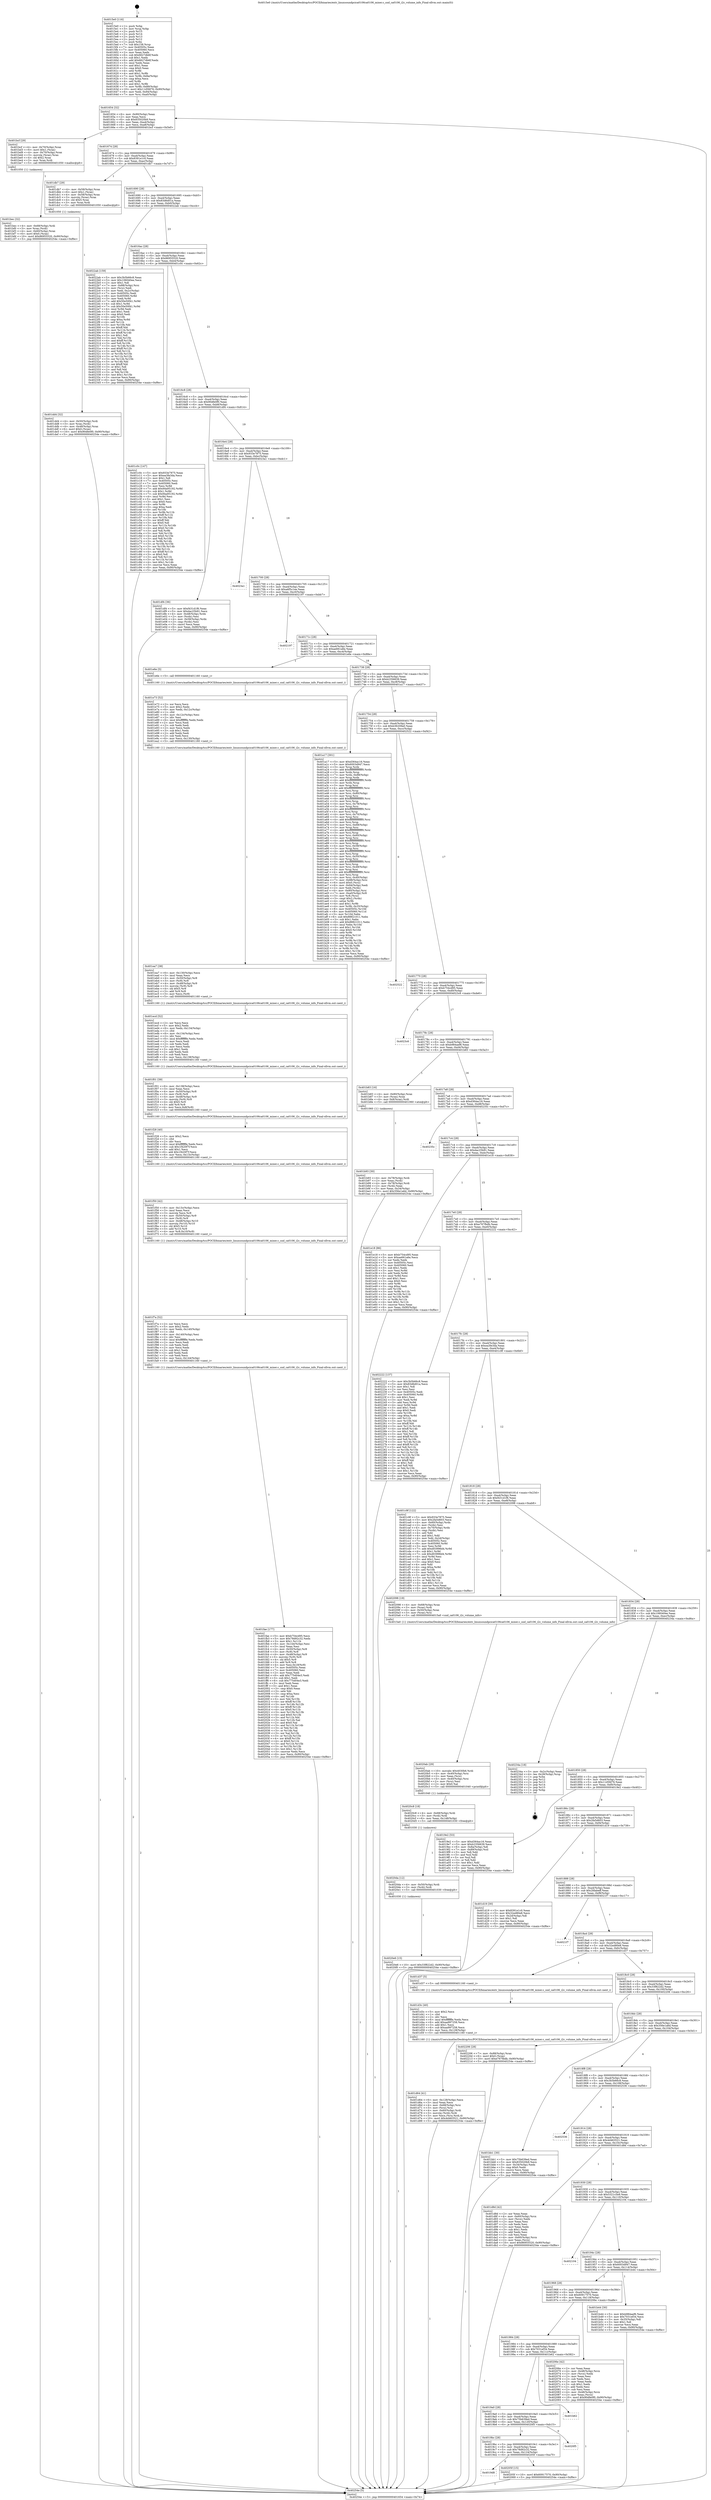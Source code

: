 digraph "0x4015e0" {
  label = "0x4015e0 (/mnt/c/Users/mathe/Desktop/tcc/POCII/binaries/extr_linuxsoundpcica0106ca0106_mixer.c_snd_ca0106_i2c_volume_info_Final-ollvm.out::main(0))"
  labelloc = "t"
  node[shape=record]

  Entry [label="",width=0.3,height=0.3,shape=circle,fillcolor=black,style=filled]
  "0x401654" [label="{
     0x401654 [32]\l
     | [instrs]\l
     &nbsp;&nbsp;0x401654 \<+6\>: mov -0x90(%rbp),%eax\l
     &nbsp;&nbsp;0x40165a \<+2\>: mov %eax,%ecx\l
     &nbsp;&nbsp;0x40165c \<+6\>: sub $0x835020b9,%ecx\l
     &nbsp;&nbsp;0x401662 \<+6\>: mov %eax,-0xa4(%rbp)\l
     &nbsp;&nbsp;0x401668 \<+6\>: mov %ecx,-0xa8(%rbp)\l
     &nbsp;&nbsp;0x40166e \<+6\>: je 0000000000401bcf \<main+0x5ef\>\l
  }"]
  "0x401bcf" [label="{
     0x401bcf [29]\l
     | [instrs]\l
     &nbsp;&nbsp;0x401bcf \<+4\>: mov -0x70(%rbp),%rax\l
     &nbsp;&nbsp;0x401bd3 \<+6\>: movl $0x1,(%rax)\l
     &nbsp;&nbsp;0x401bd9 \<+4\>: mov -0x70(%rbp),%rax\l
     &nbsp;&nbsp;0x401bdd \<+3\>: movslq (%rax),%rax\l
     &nbsp;&nbsp;0x401be0 \<+4\>: shl $0x2,%rax\l
     &nbsp;&nbsp;0x401be4 \<+3\>: mov %rax,%rdi\l
     &nbsp;&nbsp;0x401be7 \<+5\>: call 0000000000401050 \<malloc@plt\>\l
     | [calls]\l
     &nbsp;&nbsp;0x401050 \{1\} (unknown)\l
  }"]
  "0x401674" [label="{
     0x401674 [28]\l
     | [instrs]\l
     &nbsp;&nbsp;0x401674 \<+5\>: jmp 0000000000401679 \<main+0x99\>\l
     &nbsp;&nbsp;0x401679 \<+6\>: mov -0xa4(%rbp),%eax\l
     &nbsp;&nbsp;0x40167f \<+5\>: sub $0x8391e1c0,%eax\l
     &nbsp;&nbsp;0x401684 \<+6\>: mov %eax,-0xac(%rbp)\l
     &nbsp;&nbsp;0x40168a \<+6\>: je 0000000000401db7 \<main+0x7d7\>\l
  }"]
  Exit [label="",width=0.3,height=0.3,shape=circle,fillcolor=black,style=filled,peripheries=2]
  "0x401db7" [label="{
     0x401db7 [29]\l
     | [instrs]\l
     &nbsp;&nbsp;0x401db7 \<+4\>: mov -0x58(%rbp),%rax\l
     &nbsp;&nbsp;0x401dbb \<+6\>: movl $0x1,(%rax)\l
     &nbsp;&nbsp;0x401dc1 \<+4\>: mov -0x58(%rbp),%rax\l
     &nbsp;&nbsp;0x401dc5 \<+3\>: movslq (%rax),%rax\l
     &nbsp;&nbsp;0x401dc8 \<+4\>: shl $0x5,%rax\l
     &nbsp;&nbsp;0x401dcc \<+3\>: mov %rax,%rdi\l
     &nbsp;&nbsp;0x401dcf \<+5\>: call 0000000000401050 \<malloc@plt\>\l
     | [calls]\l
     &nbsp;&nbsp;0x401050 \{1\} (unknown)\l
  }"]
  "0x401690" [label="{
     0x401690 [28]\l
     | [instrs]\l
     &nbsp;&nbsp;0x401690 \<+5\>: jmp 0000000000401695 \<main+0xb5\>\l
     &nbsp;&nbsp;0x401695 \<+6\>: mov -0xa4(%rbp),%eax\l
     &nbsp;&nbsp;0x40169b \<+5\>: sub $0x83d6d01a,%eax\l
     &nbsp;&nbsp;0x4016a0 \<+6\>: mov %eax,-0xb0(%rbp)\l
     &nbsp;&nbsp;0x4016a6 \<+6\>: je 00000000004022ab \<main+0xccb\>\l
  }"]
  "0x4020e6" [label="{
     0x4020e6 [15]\l
     | [instrs]\l
     &nbsp;&nbsp;0x4020e6 \<+10\>: movl $0x33f822d2,-0x90(%rbp)\l
     &nbsp;&nbsp;0x4020f0 \<+5\>: jmp 000000000040254e \<main+0xf6e\>\l
  }"]
  "0x4022ab" [label="{
     0x4022ab [159]\l
     | [instrs]\l
     &nbsp;&nbsp;0x4022ab \<+5\>: mov $0x3b5b66c8,%eax\l
     &nbsp;&nbsp;0x4022b0 \<+5\>: mov $0x106040ee,%ecx\l
     &nbsp;&nbsp;0x4022b5 \<+2\>: mov $0x1,%dl\l
     &nbsp;&nbsp;0x4022b7 \<+7\>: mov -0x88(%rbp),%rsi\l
     &nbsp;&nbsp;0x4022be \<+2\>: mov (%rsi),%edi\l
     &nbsp;&nbsp;0x4022c0 \<+3\>: mov %edi,-0x2c(%rbp)\l
     &nbsp;&nbsp;0x4022c3 \<+7\>: mov 0x40505c,%edi\l
     &nbsp;&nbsp;0x4022ca \<+8\>: mov 0x405060,%r8d\l
     &nbsp;&nbsp;0x4022d2 \<+3\>: mov %edi,%r9d\l
     &nbsp;&nbsp;0x4022d5 \<+7\>: add $0x50e50f41,%r9d\l
     &nbsp;&nbsp;0x4022dc \<+4\>: sub $0x1,%r9d\l
     &nbsp;&nbsp;0x4022e0 \<+7\>: sub $0x50e50f41,%r9d\l
     &nbsp;&nbsp;0x4022e7 \<+4\>: imul %r9d,%edi\l
     &nbsp;&nbsp;0x4022eb \<+3\>: and $0x1,%edi\l
     &nbsp;&nbsp;0x4022ee \<+3\>: cmp $0x0,%edi\l
     &nbsp;&nbsp;0x4022f1 \<+4\>: sete %r10b\l
     &nbsp;&nbsp;0x4022f5 \<+4\>: cmp $0xa,%r8d\l
     &nbsp;&nbsp;0x4022f9 \<+4\>: setl %r11b\l
     &nbsp;&nbsp;0x4022fd \<+3\>: mov %r10b,%bl\l
     &nbsp;&nbsp;0x402300 \<+3\>: xor $0xff,%bl\l
     &nbsp;&nbsp;0x402303 \<+3\>: mov %r11b,%r14b\l
     &nbsp;&nbsp;0x402306 \<+4\>: xor $0xff,%r14b\l
     &nbsp;&nbsp;0x40230a \<+3\>: xor $0x1,%dl\l
     &nbsp;&nbsp;0x40230d \<+3\>: mov %bl,%r15b\l
     &nbsp;&nbsp;0x402310 \<+4\>: and $0xff,%r15b\l
     &nbsp;&nbsp;0x402314 \<+3\>: and %dl,%r10b\l
     &nbsp;&nbsp;0x402317 \<+3\>: mov %r14b,%r12b\l
     &nbsp;&nbsp;0x40231a \<+4\>: and $0xff,%r12b\l
     &nbsp;&nbsp;0x40231e \<+3\>: and %dl,%r11b\l
     &nbsp;&nbsp;0x402321 \<+3\>: or %r10b,%r15b\l
     &nbsp;&nbsp;0x402324 \<+3\>: or %r11b,%r12b\l
     &nbsp;&nbsp;0x402327 \<+3\>: xor %r12b,%r15b\l
     &nbsp;&nbsp;0x40232a \<+3\>: or %r14b,%bl\l
     &nbsp;&nbsp;0x40232d \<+3\>: xor $0xff,%bl\l
     &nbsp;&nbsp;0x402330 \<+3\>: or $0x1,%dl\l
     &nbsp;&nbsp;0x402333 \<+2\>: and %dl,%bl\l
     &nbsp;&nbsp;0x402335 \<+3\>: or %bl,%r15b\l
     &nbsp;&nbsp;0x402338 \<+4\>: test $0x1,%r15b\l
     &nbsp;&nbsp;0x40233c \<+3\>: cmovne %ecx,%eax\l
     &nbsp;&nbsp;0x40233f \<+6\>: mov %eax,-0x90(%rbp)\l
     &nbsp;&nbsp;0x402345 \<+5\>: jmp 000000000040254e \<main+0xf6e\>\l
  }"]
  "0x4016ac" [label="{
     0x4016ac [28]\l
     | [instrs]\l
     &nbsp;&nbsp;0x4016ac \<+5\>: jmp 00000000004016b1 \<main+0xd1\>\l
     &nbsp;&nbsp;0x4016b1 \<+6\>: mov -0xa4(%rbp),%eax\l
     &nbsp;&nbsp;0x4016b7 \<+5\>: sub $0x86955520,%eax\l
     &nbsp;&nbsp;0x4016bc \<+6\>: mov %eax,-0xb4(%rbp)\l
     &nbsp;&nbsp;0x4016c2 \<+6\>: je 0000000000401c0c \<main+0x62c\>\l
  }"]
  "0x4020da" [label="{
     0x4020da [12]\l
     | [instrs]\l
     &nbsp;&nbsp;0x4020da \<+4\>: mov -0x50(%rbp),%rdi\l
     &nbsp;&nbsp;0x4020de \<+3\>: mov (%rdi),%rdi\l
     &nbsp;&nbsp;0x4020e1 \<+5\>: call 0000000000401030 \<free@plt\>\l
     | [calls]\l
     &nbsp;&nbsp;0x401030 \{1\} (unknown)\l
  }"]
  "0x401c0c" [label="{
     0x401c0c [147]\l
     | [instrs]\l
     &nbsp;&nbsp;0x401c0c \<+5\>: mov $0x933e7875,%eax\l
     &nbsp;&nbsp;0x401c11 \<+5\>: mov $0xea3fe3da,%ecx\l
     &nbsp;&nbsp;0x401c16 \<+2\>: mov $0x1,%dl\l
     &nbsp;&nbsp;0x401c18 \<+7\>: mov 0x40505c,%esi\l
     &nbsp;&nbsp;0x401c1f \<+7\>: mov 0x405060,%edi\l
     &nbsp;&nbsp;0x401c26 \<+3\>: mov %esi,%r8d\l
     &nbsp;&nbsp;0x401c29 \<+7\>: add $0x94a95192,%r8d\l
     &nbsp;&nbsp;0x401c30 \<+4\>: sub $0x1,%r8d\l
     &nbsp;&nbsp;0x401c34 \<+7\>: sub $0x94a95192,%r8d\l
     &nbsp;&nbsp;0x401c3b \<+4\>: imul %r8d,%esi\l
     &nbsp;&nbsp;0x401c3f \<+3\>: and $0x1,%esi\l
     &nbsp;&nbsp;0x401c42 \<+3\>: cmp $0x0,%esi\l
     &nbsp;&nbsp;0x401c45 \<+4\>: sete %r9b\l
     &nbsp;&nbsp;0x401c49 \<+3\>: cmp $0xa,%edi\l
     &nbsp;&nbsp;0x401c4c \<+4\>: setl %r10b\l
     &nbsp;&nbsp;0x401c50 \<+3\>: mov %r9b,%r11b\l
     &nbsp;&nbsp;0x401c53 \<+4\>: xor $0xff,%r11b\l
     &nbsp;&nbsp;0x401c57 \<+3\>: mov %r10b,%bl\l
     &nbsp;&nbsp;0x401c5a \<+3\>: xor $0xff,%bl\l
     &nbsp;&nbsp;0x401c5d \<+3\>: xor $0x0,%dl\l
     &nbsp;&nbsp;0x401c60 \<+3\>: mov %r11b,%r14b\l
     &nbsp;&nbsp;0x401c63 \<+4\>: and $0x0,%r14b\l
     &nbsp;&nbsp;0x401c67 \<+3\>: and %dl,%r9b\l
     &nbsp;&nbsp;0x401c6a \<+3\>: mov %bl,%r15b\l
     &nbsp;&nbsp;0x401c6d \<+4\>: and $0x0,%r15b\l
     &nbsp;&nbsp;0x401c71 \<+3\>: and %dl,%r10b\l
     &nbsp;&nbsp;0x401c74 \<+3\>: or %r9b,%r14b\l
     &nbsp;&nbsp;0x401c77 \<+3\>: or %r10b,%r15b\l
     &nbsp;&nbsp;0x401c7a \<+3\>: xor %r15b,%r14b\l
     &nbsp;&nbsp;0x401c7d \<+3\>: or %bl,%r11b\l
     &nbsp;&nbsp;0x401c80 \<+4\>: xor $0xff,%r11b\l
     &nbsp;&nbsp;0x401c84 \<+3\>: or $0x0,%dl\l
     &nbsp;&nbsp;0x401c87 \<+3\>: and %dl,%r11b\l
     &nbsp;&nbsp;0x401c8a \<+3\>: or %r11b,%r14b\l
     &nbsp;&nbsp;0x401c8d \<+4\>: test $0x1,%r14b\l
     &nbsp;&nbsp;0x401c91 \<+3\>: cmovne %ecx,%eax\l
     &nbsp;&nbsp;0x401c94 \<+6\>: mov %eax,-0x90(%rbp)\l
     &nbsp;&nbsp;0x401c9a \<+5\>: jmp 000000000040254e \<main+0xf6e\>\l
  }"]
  "0x4016c8" [label="{
     0x4016c8 [28]\l
     | [instrs]\l
     &nbsp;&nbsp;0x4016c8 \<+5\>: jmp 00000000004016cd \<main+0xed\>\l
     &nbsp;&nbsp;0x4016cd \<+6\>: mov -0xa4(%rbp),%eax\l
     &nbsp;&nbsp;0x4016d3 \<+5\>: sub $0x90dfe0f0,%eax\l
     &nbsp;&nbsp;0x4016d8 \<+6\>: mov %eax,-0xb8(%rbp)\l
     &nbsp;&nbsp;0x4016de \<+6\>: je 0000000000401df4 \<main+0x814\>\l
  }"]
  "0x4020c8" [label="{
     0x4020c8 [18]\l
     | [instrs]\l
     &nbsp;&nbsp;0x4020c8 \<+4\>: mov -0x68(%rbp),%rdi\l
     &nbsp;&nbsp;0x4020cc \<+3\>: mov (%rdi),%rdi\l
     &nbsp;&nbsp;0x4020cf \<+6\>: mov %eax,-0x148(%rbp)\l
     &nbsp;&nbsp;0x4020d5 \<+5\>: call 0000000000401030 \<free@plt\>\l
     | [calls]\l
     &nbsp;&nbsp;0x401030 \{1\} (unknown)\l
  }"]
  "0x401df4" [label="{
     0x401df4 [36]\l
     | [instrs]\l
     &nbsp;&nbsp;0x401df4 \<+5\>: mov $0xf431d1f6,%eax\l
     &nbsp;&nbsp;0x401df9 \<+5\>: mov $0xdac25b91,%ecx\l
     &nbsp;&nbsp;0x401dfe \<+4\>: mov -0x48(%rbp),%rdx\l
     &nbsp;&nbsp;0x401e02 \<+2\>: mov (%rdx),%esi\l
     &nbsp;&nbsp;0x401e04 \<+4\>: mov -0x58(%rbp),%rdx\l
     &nbsp;&nbsp;0x401e08 \<+2\>: cmp (%rdx),%esi\l
     &nbsp;&nbsp;0x401e0a \<+3\>: cmovl %ecx,%eax\l
     &nbsp;&nbsp;0x401e0d \<+6\>: mov %eax,-0x90(%rbp)\l
     &nbsp;&nbsp;0x401e13 \<+5\>: jmp 000000000040254e \<main+0xf6e\>\l
  }"]
  "0x4016e4" [label="{
     0x4016e4 [28]\l
     | [instrs]\l
     &nbsp;&nbsp;0x4016e4 \<+5\>: jmp 00000000004016e9 \<main+0x109\>\l
     &nbsp;&nbsp;0x4016e9 \<+6\>: mov -0xa4(%rbp),%eax\l
     &nbsp;&nbsp;0x4016ef \<+5\>: sub $0x933e7875,%eax\l
     &nbsp;&nbsp;0x4016f4 \<+6\>: mov %eax,-0xbc(%rbp)\l
     &nbsp;&nbsp;0x4016fa \<+6\>: je 00000000004023a1 \<main+0xdc1\>\l
  }"]
  "0x4020ab" [label="{
     0x4020ab [29]\l
     | [instrs]\l
     &nbsp;&nbsp;0x4020ab \<+10\>: movabs $0x4030b6,%rdi\l
     &nbsp;&nbsp;0x4020b5 \<+4\>: mov -0x40(%rbp),%rsi\l
     &nbsp;&nbsp;0x4020b9 \<+2\>: mov %eax,(%rsi)\l
     &nbsp;&nbsp;0x4020bb \<+4\>: mov -0x40(%rbp),%rsi\l
     &nbsp;&nbsp;0x4020bf \<+2\>: mov (%rsi),%esi\l
     &nbsp;&nbsp;0x4020c1 \<+2\>: mov $0x0,%al\l
     &nbsp;&nbsp;0x4020c3 \<+5\>: call 0000000000401040 \<printf@plt\>\l
     | [calls]\l
     &nbsp;&nbsp;0x401040 \{1\} (unknown)\l
  }"]
  "0x4023a1" [label="{
     0x4023a1\l
  }", style=dashed]
  "0x401700" [label="{
     0x401700 [28]\l
     | [instrs]\l
     &nbsp;&nbsp;0x401700 \<+5\>: jmp 0000000000401705 \<main+0x125\>\l
     &nbsp;&nbsp;0x401705 \<+6\>: mov -0xa4(%rbp),%eax\l
     &nbsp;&nbsp;0x40170b \<+5\>: sub $0xa6f5c1ee,%eax\l
     &nbsp;&nbsp;0x401710 \<+6\>: mov %eax,-0xc0(%rbp)\l
     &nbsp;&nbsp;0x401716 \<+6\>: je 0000000000402197 \<main+0xbb7\>\l
  }"]
  "0x4019d8" [label="{
     0x4019d8\l
  }", style=dashed]
  "0x402197" [label="{
     0x402197\l
  }", style=dashed]
  "0x40171c" [label="{
     0x40171c [28]\l
     | [instrs]\l
     &nbsp;&nbsp;0x40171c \<+5\>: jmp 0000000000401721 \<main+0x141\>\l
     &nbsp;&nbsp;0x401721 \<+6\>: mov -0xa4(%rbp),%eax\l
     &nbsp;&nbsp;0x401727 \<+5\>: sub $0xae661a6e,%eax\l
     &nbsp;&nbsp;0x40172c \<+6\>: mov %eax,-0xc4(%rbp)\l
     &nbsp;&nbsp;0x401732 \<+6\>: je 0000000000401e6e \<main+0x88e\>\l
  }"]
  "0x40205f" [label="{
     0x40205f [15]\l
     | [instrs]\l
     &nbsp;&nbsp;0x40205f \<+10\>: movl $0x60917570,-0x90(%rbp)\l
     &nbsp;&nbsp;0x402069 \<+5\>: jmp 000000000040254e \<main+0xf6e\>\l
  }"]
  "0x401e6e" [label="{
     0x401e6e [5]\l
     | [instrs]\l
     &nbsp;&nbsp;0x401e6e \<+5\>: call 0000000000401160 \<next_i\>\l
     | [calls]\l
     &nbsp;&nbsp;0x401160 \{1\} (/mnt/c/Users/mathe/Desktop/tcc/POCII/binaries/extr_linuxsoundpcica0106ca0106_mixer.c_snd_ca0106_i2c_volume_info_Final-ollvm.out::next_i)\l
  }"]
  "0x401738" [label="{
     0x401738 [28]\l
     | [instrs]\l
     &nbsp;&nbsp;0x401738 \<+5\>: jmp 000000000040173d \<main+0x15d\>\l
     &nbsp;&nbsp;0x40173d \<+6\>: mov -0xa4(%rbp),%eax\l
     &nbsp;&nbsp;0x401743 \<+5\>: sub $0xb2356639,%eax\l
     &nbsp;&nbsp;0x401748 \<+6\>: mov %eax,-0xc8(%rbp)\l
     &nbsp;&nbsp;0x40174e \<+6\>: je 0000000000401a17 \<main+0x437\>\l
  }"]
  "0x4019bc" [label="{
     0x4019bc [28]\l
     | [instrs]\l
     &nbsp;&nbsp;0x4019bc \<+5\>: jmp 00000000004019c1 \<main+0x3e1\>\l
     &nbsp;&nbsp;0x4019c1 \<+6\>: mov -0xa4(%rbp),%eax\l
     &nbsp;&nbsp;0x4019c7 \<+5\>: sub $0x78d92c32,%eax\l
     &nbsp;&nbsp;0x4019cc \<+6\>: mov %eax,-0x124(%rbp)\l
     &nbsp;&nbsp;0x4019d2 \<+6\>: je 000000000040205f \<main+0xa7f\>\l
  }"]
  "0x401a17" [label="{
     0x401a17 [301]\l
     | [instrs]\l
     &nbsp;&nbsp;0x401a17 \<+5\>: mov $0xd364ac16,%eax\l
     &nbsp;&nbsp;0x401a1c \<+5\>: mov $0x6003d947,%ecx\l
     &nbsp;&nbsp;0x401a21 \<+3\>: mov %rsp,%rdx\l
     &nbsp;&nbsp;0x401a24 \<+4\>: add $0xfffffffffffffff0,%rdx\l
     &nbsp;&nbsp;0x401a28 \<+3\>: mov %rdx,%rsp\l
     &nbsp;&nbsp;0x401a2b \<+7\>: mov %rdx,-0x88(%rbp)\l
     &nbsp;&nbsp;0x401a32 \<+3\>: mov %rsp,%rdx\l
     &nbsp;&nbsp;0x401a35 \<+4\>: add $0xfffffffffffffff0,%rdx\l
     &nbsp;&nbsp;0x401a39 \<+3\>: mov %rdx,%rsp\l
     &nbsp;&nbsp;0x401a3c \<+3\>: mov %rsp,%rsi\l
     &nbsp;&nbsp;0x401a3f \<+4\>: add $0xfffffffffffffff0,%rsi\l
     &nbsp;&nbsp;0x401a43 \<+3\>: mov %rsi,%rsp\l
     &nbsp;&nbsp;0x401a46 \<+4\>: mov %rsi,-0x80(%rbp)\l
     &nbsp;&nbsp;0x401a4a \<+3\>: mov %rsp,%rsi\l
     &nbsp;&nbsp;0x401a4d \<+4\>: add $0xfffffffffffffff0,%rsi\l
     &nbsp;&nbsp;0x401a51 \<+3\>: mov %rsi,%rsp\l
     &nbsp;&nbsp;0x401a54 \<+4\>: mov %rsi,-0x78(%rbp)\l
     &nbsp;&nbsp;0x401a58 \<+3\>: mov %rsp,%rsi\l
     &nbsp;&nbsp;0x401a5b \<+4\>: add $0xfffffffffffffff0,%rsi\l
     &nbsp;&nbsp;0x401a5f \<+3\>: mov %rsi,%rsp\l
     &nbsp;&nbsp;0x401a62 \<+4\>: mov %rsi,-0x70(%rbp)\l
     &nbsp;&nbsp;0x401a66 \<+3\>: mov %rsp,%rsi\l
     &nbsp;&nbsp;0x401a69 \<+4\>: add $0xfffffffffffffff0,%rsi\l
     &nbsp;&nbsp;0x401a6d \<+3\>: mov %rsi,%rsp\l
     &nbsp;&nbsp;0x401a70 \<+4\>: mov %rsi,-0x68(%rbp)\l
     &nbsp;&nbsp;0x401a74 \<+3\>: mov %rsp,%rsi\l
     &nbsp;&nbsp;0x401a77 \<+4\>: add $0xfffffffffffffff0,%rsi\l
     &nbsp;&nbsp;0x401a7b \<+3\>: mov %rsi,%rsp\l
     &nbsp;&nbsp;0x401a7e \<+4\>: mov %rsi,-0x60(%rbp)\l
     &nbsp;&nbsp;0x401a82 \<+3\>: mov %rsp,%rsi\l
     &nbsp;&nbsp;0x401a85 \<+4\>: add $0xfffffffffffffff0,%rsi\l
     &nbsp;&nbsp;0x401a89 \<+3\>: mov %rsi,%rsp\l
     &nbsp;&nbsp;0x401a8c \<+4\>: mov %rsi,-0x58(%rbp)\l
     &nbsp;&nbsp;0x401a90 \<+3\>: mov %rsp,%rsi\l
     &nbsp;&nbsp;0x401a93 \<+4\>: add $0xfffffffffffffff0,%rsi\l
     &nbsp;&nbsp;0x401a97 \<+3\>: mov %rsi,%rsp\l
     &nbsp;&nbsp;0x401a9a \<+4\>: mov %rsi,-0x50(%rbp)\l
     &nbsp;&nbsp;0x401a9e \<+3\>: mov %rsp,%rsi\l
     &nbsp;&nbsp;0x401aa1 \<+4\>: add $0xfffffffffffffff0,%rsi\l
     &nbsp;&nbsp;0x401aa5 \<+3\>: mov %rsi,%rsp\l
     &nbsp;&nbsp;0x401aa8 \<+4\>: mov %rsi,-0x48(%rbp)\l
     &nbsp;&nbsp;0x401aac \<+3\>: mov %rsp,%rsi\l
     &nbsp;&nbsp;0x401aaf \<+4\>: add $0xfffffffffffffff0,%rsi\l
     &nbsp;&nbsp;0x401ab3 \<+3\>: mov %rsi,%rsp\l
     &nbsp;&nbsp;0x401ab6 \<+4\>: mov %rsi,-0x40(%rbp)\l
     &nbsp;&nbsp;0x401aba \<+7\>: mov -0x88(%rbp),%rsi\l
     &nbsp;&nbsp;0x401ac1 \<+6\>: movl $0x0,(%rsi)\l
     &nbsp;&nbsp;0x401ac7 \<+6\>: mov -0x94(%rbp),%edi\l
     &nbsp;&nbsp;0x401acd \<+2\>: mov %edi,(%rdx)\l
     &nbsp;&nbsp;0x401acf \<+4\>: mov -0x80(%rbp),%rsi\l
     &nbsp;&nbsp;0x401ad3 \<+7\>: mov -0xa0(%rbp),%r8\l
     &nbsp;&nbsp;0x401ada \<+3\>: mov %r8,(%rsi)\l
     &nbsp;&nbsp;0x401add \<+3\>: cmpl $0x2,(%rdx)\l
     &nbsp;&nbsp;0x401ae0 \<+4\>: setne %r9b\l
     &nbsp;&nbsp;0x401ae4 \<+4\>: and $0x1,%r9b\l
     &nbsp;&nbsp;0x401ae8 \<+4\>: mov %r9b,-0x35(%rbp)\l
     &nbsp;&nbsp;0x401aec \<+8\>: mov 0x40505c,%r10d\l
     &nbsp;&nbsp;0x401af4 \<+8\>: mov 0x405060,%r11d\l
     &nbsp;&nbsp;0x401afc \<+3\>: mov %r10d,%ebx\l
     &nbsp;&nbsp;0x401aff \<+6\>: sub $0x88821011,%ebx\l
     &nbsp;&nbsp;0x401b05 \<+3\>: sub $0x1,%ebx\l
     &nbsp;&nbsp;0x401b08 \<+6\>: add $0x88821011,%ebx\l
     &nbsp;&nbsp;0x401b0e \<+4\>: imul %ebx,%r10d\l
     &nbsp;&nbsp;0x401b12 \<+4\>: and $0x1,%r10d\l
     &nbsp;&nbsp;0x401b16 \<+4\>: cmp $0x0,%r10d\l
     &nbsp;&nbsp;0x401b1a \<+4\>: sete %r9b\l
     &nbsp;&nbsp;0x401b1e \<+4\>: cmp $0xa,%r11d\l
     &nbsp;&nbsp;0x401b22 \<+4\>: setl %r14b\l
     &nbsp;&nbsp;0x401b26 \<+3\>: mov %r9b,%r15b\l
     &nbsp;&nbsp;0x401b29 \<+3\>: and %r14b,%r15b\l
     &nbsp;&nbsp;0x401b2c \<+3\>: xor %r14b,%r9b\l
     &nbsp;&nbsp;0x401b2f \<+3\>: or %r9b,%r15b\l
     &nbsp;&nbsp;0x401b32 \<+4\>: test $0x1,%r15b\l
     &nbsp;&nbsp;0x401b36 \<+3\>: cmovne %ecx,%eax\l
     &nbsp;&nbsp;0x401b39 \<+6\>: mov %eax,-0x90(%rbp)\l
     &nbsp;&nbsp;0x401b3f \<+5\>: jmp 000000000040254e \<main+0xf6e\>\l
  }"]
  "0x401754" [label="{
     0x401754 [28]\l
     | [instrs]\l
     &nbsp;&nbsp;0x401754 \<+5\>: jmp 0000000000401759 \<main+0x179\>\l
     &nbsp;&nbsp;0x401759 \<+6\>: mov -0xa4(%rbp),%eax\l
     &nbsp;&nbsp;0x40175f \<+5\>: sub $0xb36209a0,%eax\l
     &nbsp;&nbsp;0x401764 \<+6\>: mov %eax,-0xcc(%rbp)\l
     &nbsp;&nbsp;0x40176a \<+6\>: je 0000000000402522 \<main+0xf42\>\l
  }"]
  "0x4020f5" [label="{
     0x4020f5\l
  }", style=dashed]
  "0x402522" [label="{
     0x402522\l
  }", style=dashed]
  "0x401770" [label="{
     0x401770 [28]\l
     | [instrs]\l
     &nbsp;&nbsp;0x401770 \<+5\>: jmp 0000000000401775 \<main+0x195\>\l
     &nbsp;&nbsp;0x401775 \<+6\>: mov -0xa4(%rbp),%eax\l
     &nbsp;&nbsp;0x40177b \<+5\>: sub $0xb754cd95,%eax\l
     &nbsp;&nbsp;0x401780 \<+6\>: mov %eax,-0xd0(%rbp)\l
     &nbsp;&nbsp;0x401786 \<+6\>: je 00000000004023c6 \<main+0xde6\>\l
  }"]
  "0x4019a0" [label="{
     0x4019a0 [28]\l
     | [instrs]\l
     &nbsp;&nbsp;0x4019a0 \<+5\>: jmp 00000000004019a5 \<main+0x3c5\>\l
     &nbsp;&nbsp;0x4019a5 \<+6\>: mov -0xa4(%rbp),%eax\l
     &nbsp;&nbsp;0x4019ab \<+5\>: sub $0x75b639ed,%eax\l
     &nbsp;&nbsp;0x4019b0 \<+6\>: mov %eax,-0x120(%rbp)\l
     &nbsp;&nbsp;0x4019b6 \<+6\>: je 00000000004020f5 \<main+0xb15\>\l
  }"]
  "0x4023c6" [label="{
     0x4023c6\l
  }", style=dashed]
  "0x40178c" [label="{
     0x40178c [28]\l
     | [instrs]\l
     &nbsp;&nbsp;0x40178c \<+5\>: jmp 0000000000401791 \<main+0x1b1\>\l
     &nbsp;&nbsp;0x401791 \<+6\>: mov -0xa4(%rbp),%eax\l
     &nbsp;&nbsp;0x401797 \<+5\>: sub $0xb984aef6,%eax\l
     &nbsp;&nbsp;0x40179c \<+6\>: mov %eax,-0xd4(%rbp)\l
     &nbsp;&nbsp;0x4017a2 \<+6\>: je 0000000000401b83 \<main+0x5a3\>\l
  }"]
  "0x401b62" [label="{
     0x401b62\l
  }", style=dashed]
  "0x401b83" [label="{
     0x401b83 [16]\l
     | [instrs]\l
     &nbsp;&nbsp;0x401b83 \<+4\>: mov -0x80(%rbp),%rax\l
     &nbsp;&nbsp;0x401b87 \<+3\>: mov (%rax),%rax\l
     &nbsp;&nbsp;0x401b8a \<+4\>: mov 0x8(%rax),%rdi\l
     &nbsp;&nbsp;0x401b8e \<+5\>: call 0000000000401060 \<atoi@plt\>\l
     | [calls]\l
     &nbsp;&nbsp;0x401060 \{1\} (unknown)\l
  }"]
  "0x4017a8" [label="{
     0x4017a8 [28]\l
     | [instrs]\l
     &nbsp;&nbsp;0x4017a8 \<+5\>: jmp 00000000004017ad \<main+0x1cd\>\l
     &nbsp;&nbsp;0x4017ad \<+6\>: mov -0xa4(%rbp),%eax\l
     &nbsp;&nbsp;0x4017b3 \<+5\>: sub $0xd364ac16,%eax\l
     &nbsp;&nbsp;0x4017b8 \<+6\>: mov %eax,-0xd8(%rbp)\l
     &nbsp;&nbsp;0x4017be \<+6\>: je 000000000040235c \<main+0xd7c\>\l
  }"]
  "0x401984" [label="{
     0x401984 [28]\l
     | [instrs]\l
     &nbsp;&nbsp;0x401984 \<+5\>: jmp 0000000000401989 \<main+0x3a9\>\l
     &nbsp;&nbsp;0x401989 \<+6\>: mov -0xa4(%rbp),%eax\l
     &nbsp;&nbsp;0x40198f \<+5\>: sub $0x7031ef34,%eax\l
     &nbsp;&nbsp;0x401994 \<+6\>: mov %eax,-0x11c(%rbp)\l
     &nbsp;&nbsp;0x40199a \<+6\>: je 0000000000401b62 \<main+0x582\>\l
  }"]
  "0x40235c" [label="{
     0x40235c\l
  }", style=dashed]
  "0x4017c4" [label="{
     0x4017c4 [28]\l
     | [instrs]\l
     &nbsp;&nbsp;0x4017c4 \<+5\>: jmp 00000000004017c9 \<main+0x1e9\>\l
     &nbsp;&nbsp;0x4017c9 \<+6\>: mov -0xa4(%rbp),%eax\l
     &nbsp;&nbsp;0x4017cf \<+5\>: sub $0xdac25b91,%eax\l
     &nbsp;&nbsp;0x4017d4 \<+6\>: mov %eax,-0xdc(%rbp)\l
     &nbsp;&nbsp;0x4017da \<+6\>: je 0000000000401e18 \<main+0x838\>\l
  }"]
  "0x40206e" [label="{
     0x40206e [42]\l
     | [instrs]\l
     &nbsp;&nbsp;0x40206e \<+2\>: xor %eax,%eax\l
     &nbsp;&nbsp;0x402070 \<+4\>: mov -0x48(%rbp),%rcx\l
     &nbsp;&nbsp;0x402074 \<+2\>: mov (%rcx),%edx\l
     &nbsp;&nbsp;0x402076 \<+2\>: mov %eax,%esi\l
     &nbsp;&nbsp;0x402078 \<+2\>: sub %edx,%esi\l
     &nbsp;&nbsp;0x40207a \<+2\>: mov %eax,%edx\l
     &nbsp;&nbsp;0x40207c \<+3\>: sub $0x1,%edx\l
     &nbsp;&nbsp;0x40207f \<+2\>: add %edx,%esi\l
     &nbsp;&nbsp;0x402081 \<+2\>: sub %esi,%eax\l
     &nbsp;&nbsp;0x402083 \<+4\>: mov -0x48(%rbp),%rcx\l
     &nbsp;&nbsp;0x402087 \<+2\>: mov %eax,(%rcx)\l
     &nbsp;&nbsp;0x402089 \<+10\>: movl $0x90dfe0f0,-0x90(%rbp)\l
     &nbsp;&nbsp;0x402093 \<+5\>: jmp 000000000040254e \<main+0xf6e\>\l
  }"]
  "0x401e18" [label="{
     0x401e18 [86]\l
     | [instrs]\l
     &nbsp;&nbsp;0x401e18 \<+5\>: mov $0xb754cd95,%eax\l
     &nbsp;&nbsp;0x401e1d \<+5\>: mov $0xae661a6e,%ecx\l
     &nbsp;&nbsp;0x401e22 \<+2\>: xor %edx,%edx\l
     &nbsp;&nbsp;0x401e24 \<+7\>: mov 0x40505c,%esi\l
     &nbsp;&nbsp;0x401e2b \<+7\>: mov 0x405060,%edi\l
     &nbsp;&nbsp;0x401e32 \<+3\>: sub $0x1,%edx\l
     &nbsp;&nbsp;0x401e35 \<+3\>: mov %esi,%r8d\l
     &nbsp;&nbsp;0x401e38 \<+3\>: add %edx,%r8d\l
     &nbsp;&nbsp;0x401e3b \<+4\>: imul %r8d,%esi\l
     &nbsp;&nbsp;0x401e3f \<+3\>: and $0x1,%esi\l
     &nbsp;&nbsp;0x401e42 \<+3\>: cmp $0x0,%esi\l
     &nbsp;&nbsp;0x401e45 \<+4\>: sete %r9b\l
     &nbsp;&nbsp;0x401e49 \<+3\>: cmp $0xa,%edi\l
     &nbsp;&nbsp;0x401e4c \<+4\>: setl %r10b\l
     &nbsp;&nbsp;0x401e50 \<+3\>: mov %r9b,%r11b\l
     &nbsp;&nbsp;0x401e53 \<+3\>: and %r10b,%r11b\l
     &nbsp;&nbsp;0x401e56 \<+3\>: xor %r10b,%r9b\l
     &nbsp;&nbsp;0x401e59 \<+3\>: or %r9b,%r11b\l
     &nbsp;&nbsp;0x401e5c \<+4\>: test $0x1,%r11b\l
     &nbsp;&nbsp;0x401e60 \<+3\>: cmovne %ecx,%eax\l
     &nbsp;&nbsp;0x401e63 \<+6\>: mov %eax,-0x90(%rbp)\l
     &nbsp;&nbsp;0x401e69 \<+5\>: jmp 000000000040254e \<main+0xf6e\>\l
  }"]
  "0x4017e0" [label="{
     0x4017e0 [28]\l
     | [instrs]\l
     &nbsp;&nbsp;0x4017e0 \<+5\>: jmp 00000000004017e5 \<main+0x205\>\l
     &nbsp;&nbsp;0x4017e5 \<+6\>: mov -0xa4(%rbp),%eax\l
     &nbsp;&nbsp;0x4017eb \<+5\>: sub $0xe767fbdb,%eax\l
     &nbsp;&nbsp;0x4017f0 \<+6\>: mov %eax,-0xe0(%rbp)\l
     &nbsp;&nbsp;0x4017f6 \<+6\>: je 0000000000402222 \<main+0xc42\>\l
  }"]
  "0x401fae" [label="{
     0x401fae [177]\l
     | [instrs]\l
     &nbsp;&nbsp;0x401fae \<+5\>: mov $0xb754cd95,%ecx\l
     &nbsp;&nbsp;0x401fb3 \<+5\>: mov $0x78d92c32,%edx\l
     &nbsp;&nbsp;0x401fb8 \<+3\>: mov $0x1,%r11b\l
     &nbsp;&nbsp;0x401fbb \<+6\>: mov -0x144(%rbp),%esi\l
     &nbsp;&nbsp;0x401fc1 \<+3\>: imul %eax,%esi\l
     &nbsp;&nbsp;0x401fc4 \<+4\>: mov -0x50(%rbp),%r8\l
     &nbsp;&nbsp;0x401fc8 \<+3\>: mov (%r8),%r8\l
     &nbsp;&nbsp;0x401fcb \<+4\>: mov -0x48(%rbp),%r9\l
     &nbsp;&nbsp;0x401fcf \<+3\>: movslq (%r9),%r9\l
     &nbsp;&nbsp;0x401fd2 \<+4\>: shl $0x5,%r9\l
     &nbsp;&nbsp;0x401fd6 \<+3\>: add %r9,%r8\l
     &nbsp;&nbsp;0x401fd9 \<+4\>: mov %esi,0x18(%r8)\l
     &nbsp;&nbsp;0x401fdd \<+7\>: mov 0x40505c,%eax\l
     &nbsp;&nbsp;0x401fe4 \<+7\>: mov 0x405060,%esi\l
     &nbsp;&nbsp;0x401feb \<+2\>: mov %eax,%edi\l
     &nbsp;&nbsp;0x401fed \<+6\>: add $0x775d04e3,%edi\l
     &nbsp;&nbsp;0x401ff3 \<+3\>: sub $0x1,%edi\l
     &nbsp;&nbsp;0x401ff6 \<+6\>: sub $0x775d04e3,%edi\l
     &nbsp;&nbsp;0x401ffc \<+3\>: imul %edi,%eax\l
     &nbsp;&nbsp;0x401fff \<+3\>: and $0x1,%eax\l
     &nbsp;&nbsp;0x402002 \<+3\>: cmp $0x0,%eax\l
     &nbsp;&nbsp;0x402005 \<+3\>: sete %bl\l
     &nbsp;&nbsp;0x402008 \<+3\>: cmp $0xa,%esi\l
     &nbsp;&nbsp;0x40200b \<+4\>: setl %r14b\l
     &nbsp;&nbsp;0x40200f \<+3\>: mov %bl,%r15b\l
     &nbsp;&nbsp;0x402012 \<+4\>: xor $0xff,%r15b\l
     &nbsp;&nbsp;0x402016 \<+3\>: mov %r14b,%r12b\l
     &nbsp;&nbsp;0x402019 \<+4\>: xor $0xff,%r12b\l
     &nbsp;&nbsp;0x40201d \<+4\>: xor $0x0,%r11b\l
     &nbsp;&nbsp;0x402021 \<+3\>: mov %r15b,%r13b\l
     &nbsp;&nbsp;0x402024 \<+4\>: and $0x0,%r13b\l
     &nbsp;&nbsp;0x402028 \<+3\>: and %r11b,%bl\l
     &nbsp;&nbsp;0x40202b \<+3\>: mov %r12b,%al\l
     &nbsp;&nbsp;0x40202e \<+2\>: and $0x0,%al\l
     &nbsp;&nbsp;0x402030 \<+3\>: and %r11b,%r14b\l
     &nbsp;&nbsp;0x402033 \<+3\>: or %bl,%r13b\l
     &nbsp;&nbsp;0x402036 \<+3\>: or %r14b,%al\l
     &nbsp;&nbsp;0x402039 \<+3\>: xor %al,%r13b\l
     &nbsp;&nbsp;0x40203c \<+3\>: or %r12b,%r15b\l
     &nbsp;&nbsp;0x40203f \<+4\>: xor $0xff,%r15b\l
     &nbsp;&nbsp;0x402043 \<+4\>: or $0x0,%r11b\l
     &nbsp;&nbsp;0x402047 \<+3\>: and %r11b,%r15b\l
     &nbsp;&nbsp;0x40204a \<+3\>: or %r15b,%r13b\l
     &nbsp;&nbsp;0x40204d \<+4\>: test $0x1,%r13b\l
     &nbsp;&nbsp;0x402051 \<+3\>: cmovne %edx,%ecx\l
     &nbsp;&nbsp;0x402054 \<+6\>: mov %ecx,-0x90(%rbp)\l
     &nbsp;&nbsp;0x40205a \<+5\>: jmp 000000000040254e \<main+0xf6e\>\l
  }"]
  "0x402222" [label="{
     0x402222 [137]\l
     | [instrs]\l
     &nbsp;&nbsp;0x402222 \<+5\>: mov $0x3b5b66c8,%eax\l
     &nbsp;&nbsp;0x402227 \<+5\>: mov $0x83d6d01a,%ecx\l
     &nbsp;&nbsp;0x40222c \<+2\>: mov $0x1,%dl\l
     &nbsp;&nbsp;0x40222e \<+2\>: xor %esi,%esi\l
     &nbsp;&nbsp;0x402230 \<+7\>: mov 0x40505c,%edi\l
     &nbsp;&nbsp;0x402237 \<+8\>: mov 0x405060,%r8d\l
     &nbsp;&nbsp;0x40223f \<+3\>: sub $0x1,%esi\l
     &nbsp;&nbsp;0x402242 \<+3\>: mov %edi,%r9d\l
     &nbsp;&nbsp;0x402245 \<+3\>: add %esi,%r9d\l
     &nbsp;&nbsp;0x402248 \<+4\>: imul %r9d,%edi\l
     &nbsp;&nbsp;0x40224c \<+3\>: and $0x1,%edi\l
     &nbsp;&nbsp;0x40224f \<+3\>: cmp $0x0,%edi\l
     &nbsp;&nbsp;0x402252 \<+4\>: sete %r10b\l
     &nbsp;&nbsp;0x402256 \<+4\>: cmp $0xa,%r8d\l
     &nbsp;&nbsp;0x40225a \<+4\>: setl %r11b\l
     &nbsp;&nbsp;0x40225e \<+3\>: mov %r10b,%bl\l
     &nbsp;&nbsp;0x402261 \<+3\>: xor $0xff,%bl\l
     &nbsp;&nbsp;0x402264 \<+3\>: mov %r11b,%r14b\l
     &nbsp;&nbsp;0x402267 \<+4\>: xor $0xff,%r14b\l
     &nbsp;&nbsp;0x40226b \<+3\>: xor $0x1,%dl\l
     &nbsp;&nbsp;0x40226e \<+3\>: mov %bl,%r15b\l
     &nbsp;&nbsp;0x402271 \<+4\>: and $0xff,%r15b\l
     &nbsp;&nbsp;0x402275 \<+3\>: and %dl,%r10b\l
     &nbsp;&nbsp;0x402278 \<+3\>: mov %r14b,%r12b\l
     &nbsp;&nbsp;0x40227b \<+4\>: and $0xff,%r12b\l
     &nbsp;&nbsp;0x40227f \<+3\>: and %dl,%r11b\l
     &nbsp;&nbsp;0x402282 \<+3\>: or %r10b,%r15b\l
     &nbsp;&nbsp;0x402285 \<+3\>: or %r11b,%r12b\l
     &nbsp;&nbsp;0x402288 \<+3\>: xor %r12b,%r15b\l
     &nbsp;&nbsp;0x40228b \<+3\>: or %r14b,%bl\l
     &nbsp;&nbsp;0x40228e \<+3\>: xor $0xff,%bl\l
     &nbsp;&nbsp;0x402291 \<+3\>: or $0x1,%dl\l
     &nbsp;&nbsp;0x402294 \<+2\>: and %dl,%bl\l
     &nbsp;&nbsp;0x402296 \<+3\>: or %bl,%r15b\l
     &nbsp;&nbsp;0x402299 \<+4\>: test $0x1,%r15b\l
     &nbsp;&nbsp;0x40229d \<+3\>: cmovne %ecx,%eax\l
     &nbsp;&nbsp;0x4022a0 \<+6\>: mov %eax,-0x90(%rbp)\l
     &nbsp;&nbsp;0x4022a6 \<+5\>: jmp 000000000040254e \<main+0xf6e\>\l
  }"]
  "0x4017fc" [label="{
     0x4017fc [28]\l
     | [instrs]\l
     &nbsp;&nbsp;0x4017fc \<+5\>: jmp 0000000000401801 \<main+0x221\>\l
     &nbsp;&nbsp;0x401801 \<+6\>: mov -0xa4(%rbp),%eax\l
     &nbsp;&nbsp;0x401807 \<+5\>: sub $0xea3fe3da,%eax\l
     &nbsp;&nbsp;0x40180c \<+6\>: mov %eax,-0xe4(%rbp)\l
     &nbsp;&nbsp;0x401812 \<+6\>: je 0000000000401c9f \<main+0x6bf\>\l
  }"]
  "0x401f7a" [label="{
     0x401f7a [52]\l
     | [instrs]\l
     &nbsp;&nbsp;0x401f7a \<+2\>: xor %ecx,%ecx\l
     &nbsp;&nbsp;0x401f7c \<+5\>: mov $0x2,%edx\l
     &nbsp;&nbsp;0x401f81 \<+6\>: mov %edx,-0x140(%rbp)\l
     &nbsp;&nbsp;0x401f87 \<+1\>: cltd\l
     &nbsp;&nbsp;0x401f88 \<+6\>: mov -0x140(%rbp),%esi\l
     &nbsp;&nbsp;0x401f8e \<+2\>: idiv %esi\l
     &nbsp;&nbsp;0x401f90 \<+6\>: imul $0xfffffffe,%edx,%edx\l
     &nbsp;&nbsp;0x401f96 \<+2\>: mov %ecx,%edi\l
     &nbsp;&nbsp;0x401f98 \<+2\>: sub %edx,%edi\l
     &nbsp;&nbsp;0x401f9a \<+2\>: mov %ecx,%edx\l
     &nbsp;&nbsp;0x401f9c \<+3\>: sub $0x1,%edx\l
     &nbsp;&nbsp;0x401f9f \<+2\>: add %edx,%edi\l
     &nbsp;&nbsp;0x401fa1 \<+2\>: sub %edi,%ecx\l
     &nbsp;&nbsp;0x401fa3 \<+6\>: mov %ecx,-0x144(%rbp)\l
     &nbsp;&nbsp;0x401fa9 \<+5\>: call 0000000000401160 \<next_i\>\l
     | [calls]\l
     &nbsp;&nbsp;0x401160 \{1\} (/mnt/c/Users/mathe/Desktop/tcc/POCII/binaries/extr_linuxsoundpcica0106ca0106_mixer.c_snd_ca0106_i2c_volume_info_Final-ollvm.out::next_i)\l
  }"]
  "0x401c9f" [label="{
     0x401c9f [122]\l
     | [instrs]\l
     &nbsp;&nbsp;0x401c9f \<+5\>: mov $0x933e7875,%eax\l
     &nbsp;&nbsp;0x401ca4 \<+5\>: mov $0x2fa5d603,%ecx\l
     &nbsp;&nbsp;0x401ca9 \<+4\>: mov -0x60(%rbp),%rdx\l
     &nbsp;&nbsp;0x401cad \<+2\>: mov (%rdx),%esi\l
     &nbsp;&nbsp;0x401caf \<+4\>: mov -0x70(%rbp),%rdx\l
     &nbsp;&nbsp;0x401cb3 \<+2\>: cmp (%rdx),%esi\l
     &nbsp;&nbsp;0x401cb5 \<+4\>: setl %dil\l
     &nbsp;&nbsp;0x401cb9 \<+4\>: and $0x1,%dil\l
     &nbsp;&nbsp;0x401cbd \<+4\>: mov %dil,-0x2d(%rbp)\l
     &nbsp;&nbsp;0x401cc1 \<+7\>: mov 0x40505c,%esi\l
     &nbsp;&nbsp;0x401cc8 \<+8\>: mov 0x405060,%r8d\l
     &nbsp;&nbsp;0x401cd0 \<+3\>: mov %esi,%r9d\l
     &nbsp;&nbsp;0x401cd3 \<+7\>: add $0xd03996d4,%r9d\l
     &nbsp;&nbsp;0x401cda \<+4\>: sub $0x1,%r9d\l
     &nbsp;&nbsp;0x401cde \<+7\>: sub $0xd03996d4,%r9d\l
     &nbsp;&nbsp;0x401ce5 \<+4\>: imul %r9d,%esi\l
     &nbsp;&nbsp;0x401ce9 \<+3\>: and $0x1,%esi\l
     &nbsp;&nbsp;0x401cec \<+3\>: cmp $0x0,%esi\l
     &nbsp;&nbsp;0x401cef \<+4\>: sete %dil\l
     &nbsp;&nbsp;0x401cf3 \<+4\>: cmp $0xa,%r8d\l
     &nbsp;&nbsp;0x401cf7 \<+4\>: setl %r10b\l
     &nbsp;&nbsp;0x401cfb \<+3\>: mov %dil,%r11b\l
     &nbsp;&nbsp;0x401cfe \<+3\>: and %r10b,%r11b\l
     &nbsp;&nbsp;0x401d01 \<+3\>: xor %r10b,%dil\l
     &nbsp;&nbsp;0x401d04 \<+3\>: or %dil,%r11b\l
     &nbsp;&nbsp;0x401d07 \<+4\>: test $0x1,%r11b\l
     &nbsp;&nbsp;0x401d0b \<+3\>: cmovne %ecx,%eax\l
     &nbsp;&nbsp;0x401d0e \<+6\>: mov %eax,-0x90(%rbp)\l
     &nbsp;&nbsp;0x401d14 \<+5\>: jmp 000000000040254e \<main+0xf6e\>\l
  }"]
  "0x401818" [label="{
     0x401818 [28]\l
     | [instrs]\l
     &nbsp;&nbsp;0x401818 \<+5\>: jmp 000000000040181d \<main+0x23d\>\l
     &nbsp;&nbsp;0x40181d \<+6\>: mov -0xa4(%rbp),%eax\l
     &nbsp;&nbsp;0x401823 \<+5\>: sub $0xf431d1f6,%eax\l
     &nbsp;&nbsp;0x401828 \<+6\>: mov %eax,-0xe8(%rbp)\l
     &nbsp;&nbsp;0x40182e \<+6\>: je 0000000000402098 \<main+0xab8\>\l
  }"]
  "0x401f50" [label="{
     0x401f50 [42]\l
     | [instrs]\l
     &nbsp;&nbsp;0x401f50 \<+6\>: mov -0x13c(%rbp),%ecx\l
     &nbsp;&nbsp;0x401f56 \<+3\>: imul %eax,%ecx\l
     &nbsp;&nbsp;0x401f59 \<+3\>: movslq %ecx,%r8\l
     &nbsp;&nbsp;0x401f5c \<+4\>: mov -0x50(%rbp),%r9\l
     &nbsp;&nbsp;0x401f60 \<+3\>: mov (%r9),%r9\l
     &nbsp;&nbsp;0x401f63 \<+4\>: mov -0x48(%rbp),%r10\l
     &nbsp;&nbsp;0x401f67 \<+3\>: movslq (%r10),%r10\l
     &nbsp;&nbsp;0x401f6a \<+4\>: shl $0x5,%r10\l
     &nbsp;&nbsp;0x401f6e \<+3\>: add %r10,%r9\l
     &nbsp;&nbsp;0x401f71 \<+4\>: mov %r8,0x10(%r9)\l
     &nbsp;&nbsp;0x401f75 \<+5\>: call 0000000000401160 \<next_i\>\l
     | [calls]\l
     &nbsp;&nbsp;0x401160 \{1\} (/mnt/c/Users/mathe/Desktop/tcc/POCII/binaries/extr_linuxsoundpcica0106ca0106_mixer.c_snd_ca0106_i2c_volume_info_Final-ollvm.out::next_i)\l
  }"]
  "0x402098" [label="{
     0x402098 [19]\l
     | [instrs]\l
     &nbsp;&nbsp;0x402098 \<+4\>: mov -0x68(%rbp),%rax\l
     &nbsp;&nbsp;0x40209c \<+3\>: mov (%rax),%rdi\l
     &nbsp;&nbsp;0x40209f \<+4\>: mov -0x50(%rbp),%rax\l
     &nbsp;&nbsp;0x4020a3 \<+3\>: mov (%rax),%rsi\l
     &nbsp;&nbsp;0x4020a6 \<+5\>: call 00000000004015a0 \<snd_ca0106_i2c_volume_info\>\l
     | [calls]\l
     &nbsp;&nbsp;0x4015a0 \{1\} (/mnt/c/Users/mathe/Desktop/tcc/POCII/binaries/extr_linuxsoundpcica0106ca0106_mixer.c_snd_ca0106_i2c_volume_info_Final-ollvm.out::snd_ca0106_i2c_volume_info)\l
  }"]
  "0x401834" [label="{
     0x401834 [28]\l
     | [instrs]\l
     &nbsp;&nbsp;0x401834 \<+5\>: jmp 0000000000401839 \<main+0x259\>\l
     &nbsp;&nbsp;0x401839 \<+6\>: mov -0xa4(%rbp),%eax\l
     &nbsp;&nbsp;0x40183f \<+5\>: sub $0x106040ee,%eax\l
     &nbsp;&nbsp;0x401844 \<+6\>: mov %eax,-0xec(%rbp)\l
     &nbsp;&nbsp;0x40184a \<+6\>: je 000000000040234a \<main+0xd6a\>\l
  }"]
  "0x401f28" [label="{
     0x401f28 [40]\l
     | [instrs]\l
     &nbsp;&nbsp;0x401f28 \<+5\>: mov $0x2,%ecx\l
     &nbsp;&nbsp;0x401f2d \<+1\>: cltd\l
     &nbsp;&nbsp;0x401f2e \<+2\>: idiv %ecx\l
     &nbsp;&nbsp;0x401f30 \<+6\>: imul $0xfffffffe,%edx,%ecx\l
     &nbsp;&nbsp;0x401f36 \<+6\>: sub $0x1f420f7f,%ecx\l
     &nbsp;&nbsp;0x401f3c \<+3\>: add $0x1,%ecx\l
     &nbsp;&nbsp;0x401f3f \<+6\>: add $0x1f420f7f,%ecx\l
     &nbsp;&nbsp;0x401f45 \<+6\>: mov %ecx,-0x13c(%rbp)\l
     &nbsp;&nbsp;0x401f4b \<+5\>: call 0000000000401160 \<next_i\>\l
     | [calls]\l
     &nbsp;&nbsp;0x401160 \{1\} (/mnt/c/Users/mathe/Desktop/tcc/POCII/binaries/extr_linuxsoundpcica0106ca0106_mixer.c_snd_ca0106_i2c_volume_info_Final-ollvm.out::next_i)\l
  }"]
  "0x40234a" [label="{
     0x40234a [18]\l
     | [instrs]\l
     &nbsp;&nbsp;0x40234a \<+3\>: mov -0x2c(%rbp),%eax\l
     &nbsp;&nbsp;0x40234d \<+4\>: lea -0x28(%rbp),%rsp\l
     &nbsp;&nbsp;0x402351 \<+1\>: pop %rbx\l
     &nbsp;&nbsp;0x402352 \<+2\>: pop %r12\l
     &nbsp;&nbsp;0x402354 \<+2\>: pop %r13\l
     &nbsp;&nbsp;0x402356 \<+2\>: pop %r14\l
     &nbsp;&nbsp;0x402358 \<+2\>: pop %r15\l
     &nbsp;&nbsp;0x40235a \<+1\>: pop %rbp\l
     &nbsp;&nbsp;0x40235b \<+1\>: ret\l
  }"]
  "0x401850" [label="{
     0x401850 [28]\l
     | [instrs]\l
     &nbsp;&nbsp;0x401850 \<+5\>: jmp 0000000000401855 \<main+0x275\>\l
     &nbsp;&nbsp;0x401855 \<+6\>: mov -0xa4(%rbp),%eax\l
     &nbsp;&nbsp;0x40185b \<+5\>: sub $0x11d5fd76,%eax\l
     &nbsp;&nbsp;0x401860 \<+6\>: mov %eax,-0xf0(%rbp)\l
     &nbsp;&nbsp;0x401866 \<+6\>: je 00000000004019e2 \<main+0x402\>\l
  }"]
  "0x401f01" [label="{
     0x401f01 [39]\l
     | [instrs]\l
     &nbsp;&nbsp;0x401f01 \<+6\>: mov -0x138(%rbp),%ecx\l
     &nbsp;&nbsp;0x401f07 \<+3\>: imul %eax,%ecx\l
     &nbsp;&nbsp;0x401f0a \<+4\>: mov -0x50(%rbp),%r8\l
     &nbsp;&nbsp;0x401f0e \<+3\>: mov (%r8),%r8\l
     &nbsp;&nbsp;0x401f11 \<+4\>: mov -0x48(%rbp),%r9\l
     &nbsp;&nbsp;0x401f15 \<+3\>: movslq (%r9),%r9\l
     &nbsp;&nbsp;0x401f18 \<+4\>: shl $0x5,%r9\l
     &nbsp;&nbsp;0x401f1c \<+3\>: add %r9,%r8\l
     &nbsp;&nbsp;0x401f1f \<+4\>: mov %ecx,0x8(%r8)\l
     &nbsp;&nbsp;0x401f23 \<+5\>: call 0000000000401160 \<next_i\>\l
     | [calls]\l
     &nbsp;&nbsp;0x401160 \{1\} (/mnt/c/Users/mathe/Desktop/tcc/POCII/binaries/extr_linuxsoundpcica0106ca0106_mixer.c_snd_ca0106_i2c_volume_info_Final-ollvm.out::next_i)\l
  }"]
  "0x4019e2" [label="{
     0x4019e2 [53]\l
     | [instrs]\l
     &nbsp;&nbsp;0x4019e2 \<+5\>: mov $0xd364ac16,%eax\l
     &nbsp;&nbsp;0x4019e7 \<+5\>: mov $0xb2356639,%ecx\l
     &nbsp;&nbsp;0x4019ec \<+6\>: mov -0x8a(%rbp),%dl\l
     &nbsp;&nbsp;0x4019f2 \<+7\>: mov -0x89(%rbp),%sil\l
     &nbsp;&nbsp;0x4019f9 \<+3\>: mov %dl,%dil\l
     &nbsp;&nbsp;0x4019fc \<+3\>: and %sil,%dil\l
     &nbsp;&nbsp;0x4019ff \<+3\>: xor %sil,%dl\l
     &nbsp;&nbsp;0x401a02 \<+3\>: or %dl,%dil\l
     &nbsp;&nbsp;0x401a05 \<+4\>: test $0x1,%dil\l
     &nbsp;&nbsp;0x401a09 \<+3\>: cmovne %ecx,%eax\l
     &nbsp;&nbsp;0x401a0c \<+6\>: mov %eax,-0x90(%rbp)\l
     &nbsp;&nbsp;0x401a12 \<+5\>: jmp 000000000040254e \<main+0xf6e\>\l
  }"]
  "0x40186c" [label="{
     0x40186c [28]\l
     | [instrs]\l
     &nbsp;&nbsp;0x40186c \<+5\>: jmp 0000000000401871 \<main+0x291\>\l
     &nbsp;&nbsp;0x401871 \<+6\>: mov -0xa4(%rbp),%eax\l
     &nbsp;&nbsp;0x401877 \<+5\>: sub $0x2fa5d603,%eax\l
     &nbsp;&nbsp;0x40187c \<+6\>: mov %eax,-0xf4(%rbp)\l
     &nbsp;&nbsp;0x401882 \<+6\>: je 0000000000401d19 \<main+0x739\>\l
  }"]
  "0x40254e" [label="{
     0x40254e [5]\l
     | [instrs]\l
     &nbsp;&nbsp;0x40254e \<+5\>: jmp 0000000000401654 \<main+0x74\>\l
  }"]
  "0x4015e0" [label="{
     0x4015e0 [116]\l
     | [instrs]\l
     &nbsp;&nbsp;0x4015e0 \<+1\>: push %rbp\l
     &nbsp;&nbsp;0x4015e1 \<+3\>: mov %rsp,%rbp\l
     &nbsp;&nbsp;0x4015e4 \<+2\>: push %r15\l
     &nbsp;&nbsp;0x4015e6 \<+2\>: push %r14\l
     &nbsp;&nbsp;0x4015e8 \<+2\>: push %r13\l
     &nbsp;&nbsp;0x4015ea \<+2\>: push %r12\l
     &nbsp;&nbsp;0x4015ec \<+1\>: push %rbx\l
     &nbsp;&nbsp;0x4015ed \<+7\>: sub $0x158,%rsp\l
     &nbsp;&nbsp;0x4015f4 \<+7\>: mov 0x40505c,%eax\l
     &nbsp;&nbsp;0x4015fb \<+7\>: mov 0x405060,%ecx\l
     &nbsp;&nbsp;0x401602 \<+2\>: mov %eax,%edx\l
     &nbsp;&nbsp;0x401604 \<+6\>: sub $0x6627db6f,%edx\l
     &nbsp;&nbsp;0x40160a \<+3\>: sub $0x1,%edx\l
     &nbsp;&nbsp;0x40160d \<+6\>: add $0x6627db6f,%edx\l
     &nbsp;&nbsp;0x401613 \<+3\>: imul %edx,%eax\l
     &nbsp;&nbsp;0x401616 \<+3\>: and $0x1,%eax\l
     &nbsp;&nbsp;0x401619 \<+3\>: cmp $0x0,%eax\l
     &nbsp;&nbsp;0x40161c \<+4\>: sete %r8b\l
     &nbsp;&nbsp;0x401620 \<+4\>: and $0x1,%r8b\l
     &nbsp;&nbsp;0x401624 \<+7\>: mov %r8b,-0x8a(%rbp)\l
     &nbsp;&nbsp;0x40162b \<+3\>: cmp $0xa,%ecx\l
     &nbsp;&nbsp;0x40162e \<+4\>: setl %r8b\l
     &nbsp;&nbsp;0x401632 \<+4\>: and $0x1,%r8b\l
     &nbsp;&nbsp;0x401636 \<+7\>: mov %r8b,-0x89(%rbp)\l
     &nbsp;&nbsp;0x40163d \<+10\>: movl $0x11d5fd76,-0x90(%rbp)\l
     &nbsp;&nbsp;0x401647 \<+6\>: mov %edi,-0x94(%rbp)\l
     &nbsp;&nbsp;0x40164d \<+7\>: mov %rsi,-0xa0(%rbp)\l
  }"]
  "0x401ecd" [label="{
     0x401ecd [52]\l
     | [instrs]\l
     &nbsp;&nbsp;0x401ecd \<+2\>: xor %ecx,%ecx\l
     &nbsp;&nbsp;0x401ecf \<+5\>: mov $0x2,%edx\l
     &nbsp;&nbsp;0x401ed4 \<+6\>: mov %edx,-0x134(%rbp)\l
     &nbsp;&nbsp;0x401eda \<+1\>: cltd\l
     &nbsp;&nbsp;0x401edb \<+6\>: mov -0x134(%rbp),%esi\l
     &nbsp;&nbsp;0x401ee1 \<+2\>: idiv %esi\l
     &nbsp;&nbsp;0x401ee3 \<+6\>: imul $0xfffffffe,%edx,%edx\l
     &nbsp;&nbsp;0x401ee9 \<+2\>: mov %ecx,%edi\l
     &nbsp;&nbsp;0x401eeb \<+2\>: sub %edx,%edi\l
     &nbsp;&nbsp;0x401eed \<+2\>: mov %ecx,%edx\l
     &nbsp;&nbsp;0x401eef \<+3\>: sub $0x1,%edx\l
     &nbsp;&nbsp;0x401ef2 \<+2\>: add %edx,%edi\l
     &nbsp;&nbsp;0x401ef4 \<+2\>: sub %edi,%ecx\l
     &nbsp;&nbsp;0x401ef6 \<+6\>: mov %ecx,-0x138(%rbp)\l
     &nbsp;&nbsp;0x401efc \<+5\>: call 0000000000401160 \<next_i\>\l
     | [calls]\l
     &nbsp;&nbsp;0x401160 \{1\} (/mnt/c/Users/mathe/Desktop/tcc/POCII/binaries/extr_linuxsoundpcica0106ca0106_mixer.c_snd_ca0106_i2c_volume_info_Final-ollvm.out::next_i)\l
  }"]
  "0x401ea7" [label="{
     0x401ea7 [38]\l
     | [instrs]\l
     &nbsp;&nbsp;0x401ea7 \<+6\>: mov -0x130(%rbp),%ecx\l
     &nbsp;&nbsp;0x401ead \<+3\>: imul %eax,%ecx\l
     &nbsp;&nbsp;0x401eb0 \<+4\>: mov -0x50(%rbp),%r8\l
     &nbsp;&nbsp;0x401eb4 \<+3\>: mov (%r8),%r8\l
     &nbsp;&nbsp;0x401eb7 \<+4\>: mov -0x48(%rbp),%r9\l
     &nbsp;&nbsp;0x401ebb \<+3\>: movslq (%r9),%r9\l
     &nbsp;&nbsp;0x401ebe \<+4\>: shl $0x5,%r9\l
     &nbsp;&nbsp;0x401ec2 \<+3\>: add %r9,%r8\l
     &nbsp;&nbsp;0x401ec5 \<+3\>: mov %ecx,(%r8)\l
     &nbsp;&nbsp;0x401ec8 \<+5\>: call 0000000000401160 \<next_i\>\l
     | [calls]\l
     &nbsp;&nbsp;0x401160 \{1\} (/mnt/c/Users/mathe/Desktop/tcc/POCII/binaries/extr_linuxsoundpcica0106ca0106_mixer.c_snd_ca0106_i2c_volume_info_Final-ollvm.out::next_i)\l
  }"]
  "0x401d19" [label="{
     0x401d19 [30]\l
     | [instrs]\l
     &nbsp;&nbsp;0x401d19 \<+5\>: mov $0x8391e1c0,%eax\l
     &nbsp;&nbsp;0x401d1e \<+5\>: mov $0x32ed80e8,%ecx\l
     &nbsp;&nbsp;0x401d23 \<+3\>: mov -0x2d(%rbp),%dl\l
     &nbsp;&nbsp;0x401d26 \<+3\>: test $0x1,%dl\l
     &nbsp;&nbsp;0x401d29 \<+3\>: cmovne %ecx,%eax\l
     &nbsp;&nbsp;0x401d2c \<+6\>: mov %eax,-0x90(%rbp)\l
     &nbsp;&nbsp;0x401d32 \<+5\>: jmp 000000000040254e \<main+0xf6e\>\l
  }"]
  "0x401888" [label="{
     0x401888 [28]\l
     | [instrs]\l
     &nbsp;&nbsp;0x401888 \<+5\>: jmp 000000000040188d \<main+0x2ad\>\l
     &nbsp;&nbsp;0x40188d \<+6\>: mov -0xa4(%rbp),%eax\l
     &nbsp;&nbsp;0x401893 \<+5\>: sub $0x2fdabeff,%eax\l
     &nbsp;&nbsp;0x401898 \<+6\>: mov %eax,-0xf8(%rbp)\l
     &nbsp;&nbsp;0x40189e \<+6\>: je 00000000004021f7 \<main+0xc17\>\l
  }"]
  "0x401e73" [label="{
     0x401e73 [52]\l
     | [instrs]\l
     &nbsp;&nbsp;0x401e73 \<+2\>: xor %ecx,%ecx\l
     &nbsp;&nbsp;0x401e75 \<+5\>: mov $0x2,%edx\l
     &nbsp;&nbsp;0x401e7a \<+6\>: mov %edx,-0x12c(%rbp)\l
     &nbsp;&nbsp;0x401e80 \<+1\>: cltd\l
     &nbsp;&nbsp;0x401e81 \<+6\>: mov -0x12c(%rbp),%esi\l
     &nbsp;&nbsp;0x401e87 \<+2\>: idiv %esi\l
     &nbsp;&nbsp;0x401e89 \<+6\>: imul $0xfffffffe,%edx,%edx\l
     &nbsp;&nbsp;0x401e8f \<+2\>: mov %ecx,%edi\l
     &nbsp;&nbsp;0x401e91 \<+2\>: sub %edx,%edi\l
     &nbsp;&nbsp;0x401e93 \<+2\>: mov %ecx,%edx\l
     &nbsp;&nbsp;0x401e95 \<+3\>: sub $0x1,%edx\l
     &nbsp;&nbsp;0x401e98 \<+2\>: add %edx,%edi\l
     &nbsp;&nbsp;0x401e9a \<+2\>: sub %edi,%ecx\l
     &nbsp;&nbsp;0x401e9c \<+6\>: mov %ecx,-0x130(%rbp)\l
     &nbsp;&nbsp;0x401ea2 \<+5\>: call 0000000000401160 \<next_i\>\l
     | [calls]\l
     &nbsp;&nbsp;0x401160 \{1\} (/mnt/c/Users/mathe/Desktop/tcc/POCII/binaries/extr_linuxsoundpcica0106ca0106_mixer.c_snd_ca0106_i2c_volume_info_Final-ollvm.out::next_i)\l
  }"]
  "0x4021f7" [label="{
     0x4021f7\l
  }", style=dashed]
  "0x4018a4" [label="{
     0x4018a4 [28]\l
     | [instrs]\l
     &nbsp;&nbsp;0x4018a4 \<+5\>: jmp 00000000004018a9 \<main+0x2c9\>\l
     &nbsp;&nbsp;0x4018a9 \<+6\>: mov -0xa4(%rbp),%eax\l
     &nbsp;&nbsp;0x4018af \<+5\>: sub $0x32ed80e8,%eax\l
     &nbsp;&nbsp;0x4018b4 \<+6\>: mov %eax,-0xfc(%rbp)\l
     &nbsp;&nbsp;0x4018ba \<+6\>: je 0000000000401d37 \<main+0x757\>\l
  }"]
  "0x401dd4" [label="{
     0x401dd4 [32]\l
     | [instrs]\l
     &nbsp;&nbsp;0x401dd4 \<+4\>: mov -0x50(%rbp),%rdi\l
     &nbsp;&nbsp;0x401dd8 \<+3\>: mov %rax,(%rdi)\l
     &nbsp;&nbsp;0x401ddb \<+4\>: mov -0x48(%rbp),%rax\l
     &nbsp;&nbsp;0x401ddf \<+6\>: movl $0x0,(%rax)\l
     &nbsp;&nbsp;0x401de5 \<+10\>: movl $0x90dfe0f0,-0x90(%rbp)\l
     &nbsp;&nbsp;0x401def \<+5\>: jmp 000000000040254e \<main+0xf6e\>\l
  }"]
  "0x401d37" [label="{
     0x401d37 [5]\l
     | [instrs]\l
     &nbsp;&nbsp;0x401d37 \<+5\>: call 0000000000401160 \<next_i\>\l
     | [calls]\l
     &nbsp;&nbsp;0x401160 \{1\} (/mnt/c/Users/mathe/Desktop/tcc/POCII/binaries/extr_linuxsoundpcica0106ca0106_mixer.c_snd_ca0106_i2c_volume_info_Final-ollvm.out::next_i)\l
  }"]
  "0x4018c0" [label="{
     0x4018c0 [28]\l
     | [instrs]\l
     &nbsp;&nbsp;0x4018c0 \<+5\>: jmp 00000000004018c5 \<main+0x2e5\>\l
     &nbsp;&nbsp;0x4018c5 \<+6\>: mov -0xa4(%rbp),%eax\l
     &nbsp;&nbsp;0x4018cb \<+5\>: sub $0x33f822d2,%eax\l
     &nbsp;&nbsp;0x4018d0 \<+6\>: mov %eax,-0x100(%rbp)\l
     &nbsp;&nbsp;0x4018d6 \<+6\>: je 0000000000402206 \<main+0xc26\>\l
  }"]
  "0x401d64" [label="{
     0x401d64 [41]\l
     | [instrs]\l
     &nbsp;&nbsp;0x401d64 \<+6\>: mov -0x128(%rbp),%ecx\l
     &nbsp;&nbsp;0x401d6a \<+3\>: imul %eax,%ecx\l
     &nbsp;&nbsp;0x401d6d \<+4\>: mov -0x68(%rbp),%rsi\l
     &nbsp;&nbsp;0x401d71 \<+3\>: mov (%rsi),%rsi\l
     &nbsp;&nbsp;0x401d74 \<+4\>: mov -0x60(%rbp),%rdi\l
     &nbsp;&nbsp;0x401d78 \<+3\>: movslq (%rdi),%rdi\l
     &nbsp;&nbsp;0x401d7b \<+3\>: mov %ecx,(%rsi,%rdi,4)\l
     &nbsp;&nbsp;0x401d7e \<+10\>: movl $0x4d463521,-0x90(%rbp)\l
     &nbsp;&nbsp;0x401d88 \<+5\>: jmp 000000000040254e \<main+0xf6e\>\l
  }"]
  "0x402206" [label="{
     0x402206 [28]\l
     | [instrs]\l
     &nbsp;&nbsp;0x402206 \<+7\>: mov -0x88(%rbp),%rax\l
     &nbsp;&nbsp;0x40220d \<+6\>: movl $0x0,(%rax)\l
     &nbsp;&nbsp;0x402213 \<+10\>: movl $0xe767fbdb,-0x90(%rbp)\l
     &nbsp;&nbsp;0x40221d \<+5\>: jmp 000000000040254e \<main+0xf6e\>\l
  }"]
  "0x4018dc" [label="{
     0x4018dc [28]\l
     | [instrs]\l
     &nbsp;&nbsp;0x4018dc \<+5\>: jmp 00000000004018e1 \<main+0x301\>\l
     &nbsp;&nbsp;0x4018e1 \<+6\>: mov -0xa4(%rbp),%eax\l
     &nbsp;&nbsp;0x4018e7 \<+5\>: sub $0x356e1a6d,%eax\l
     &nbsp;&nbsp;0x4018ec \<+6\>: mov %eax,-0x104(%rbp)\l
     &nbsp;&nbsp;0x4018f2 \<+6\>: je 0000000000401bb1 \<main+0x5d1\>\l
  }"]
  "0x401d3c" [label="{
     0x401d3c [40]\l
     | [instrs]\l
     &nbsp;&nbsp;0x401d3c \<+5\>: mov $0x2,%ecx\l
     &nbsp;&nbsp;0x401d41 \<+1\>: cltd\l
     &nbsp;&nbsp;0x401d42 \<+2\>: idiv %ecx\l
     &nbsp;&nbsp;0x401d44 \<+6\>: imul $0xfffffffe,%edx,%ecx\l
     &nbsp;&nbsp;0x401d4a \<+6\>: add $0xaa997258,%ecx\l
     &nbsp;&nbsp;0x401d50 \<+3\>: add $0x1,%ecx\l
     &nbsp;&nbsp;0x401d53 \<+6\>: sub $0xaa997258,%ecx\l
     &nbsp;&nbsp;0x401d59 \<+6\>: mov %ecx,-0x128(%rbp)\l
     &nbsp;&nbsp;0x401d5f \<+5\>: call 0000000000401160 \<next_i\>\l
     | [calls]\l
     &nbsp;&nbsp;0x401160 \{1\} (/mnt/c/Users/mathe/Desktop/tcc/POCII/binaries/extr_linuxsoundpcica0106ca0106_mixer.c_snd_ca0106_i2c_volume_info_Final-ollvm.out::next_i)\l
  }"]
  "0x401bb1" [label="{
     0x401bb1 [30]\l
     | [instrs]\l
     &nbsp;&nbsp;0x401bb1 \<+5\>: mov $0x75b639ed,%eax\l
     &nbsp;&nbsp;0x401bb6 \<+5\>: mov $0x835020b9,%ecx\l
     &nbsp;&nbsp;0x401bbb \<+3\>: mov -0x34(%rbp),%edx\l
     &nbsp;&nbsp;0x401bbe \<+3\>: cmp $0x0,%edx\l
     &nbsp;&nbsp;0x401bc1 \<+3\>: cmove %ecx,%eax\l
     &nbsp;&nbsp;0x401bc4 \<+6\>: mov %eax,-0x90(%rbp)\l
     &nbsp;&nbsp;0x401bca \<+5\>: jmp 000000000040254e \<main+0xf6e\>\l
  }"]
  "0x4018f8" [label="{
     0x4018f8 [28]\l
     | [instrs]\l
     &nbsp;&nbsp;0x4018f8 \<+5\>: jmp 00000000004018fd \<main+0x31d\>\l
     &nbsp;&nbsp;0x4018fd \<+6\>: mov -0xa4(%rbp),%eax\l
     &nbsp;&nbsp;0x401903 \<+5\>: sub $0x3b5b66c8,%eax\l
     &nbsp;&nbsp;0x401908 \<+6\>: mov %eax,-0x108(%rbp)\l
     &nbsp;&nbsp;0x40190e \<+6\>: je 0000000000402536 \<main+0xf56\>\l
  }"]
  "0x401bec" [label="{
     0x401bec [32]\l
     | [instrs]\l
     &nbsp;&nbsp;0x401bec \<+4\>: mov -0x68(%rbp),%rdi\l
     &nbsp;&nbsp;0x401bf0 \<+3\>: mov %rax,(%rdi)\l
     &nbsp;&nbsp;0x401bf3 \<+4\>: mov -0x60(%rbp),%rax\l
     &nbsp;&nbsp;0x401bf7 \<+6\>: movl $0x0,(%rax)\l
     &nbsp;&nbsp;0x401bfd \<+10\>: movl $0x86955520,-0x90(%rbp)\l
     &nbsp;&nbsp;0x401c07 \<+5\>: jmp 000000000040254e \<main+0xf6e\>\l
  }"]
  "0x402536" [label="{
     0x402536\l
  }", style=dashed]
  "0x401914" [label="{
     0x401914 [28]\l
     | [instrs]\l
     &nbsp;&nbsp;0x401914 \<+5\>: jmp 0000000000401919 \<main+0x339\>\l
     &nbsp;&nbsp;0x401919 \<+6\>: mov -0xa4(%rbp),%eax\l
     &nbsp;&nbsp;0x40191f \<+5\>: sub $0x4d463521,%eax\l
     &nbsp;&nbsp;0x401924 \<+6\>: mov %eax,-0x10c(%rbp)\l
     &nbsp;&nbsp;0x40192a \<+6\>: je 0000000000401d8d \<main+0x7ad\>\l
  }"]
  "0x401b93" [label="{
     0x401b93 [30]\l
     | [instrs]\l
     &nbsp;&nbsp;0x401b93 \<+4\>: mov -0x78(%rbp),%rdi\l
     &nbsp;&nbsp;0x401b97 \<+2\>: mov %eax,(%rdi)\l
     &nbsp;&nbsp;0x401b99 \<+4\>: mov -0x78(%rbp),%rdi\l
     &nbsp;&nbsp;0x401b9d \<+2\>: mov (%rdi),%eax\l
     &nbsp;&nbsp;0x401b9f \<+3\>: mov %eax,-0x34(%rbp)\l
     &nbsp;&nbsp;0x401ba2 \<+10\>: movl $0x356e1a6d,-0x90(%rbp)\l
     &nbsp;&nbsp;0x401bac \<+5\>: jmp 000000000040254e \<main+0xf6e\>\l
  }"]
  "0x401d8d" [label="{
     0x401d8d [42]\l
     | [instrs]\l
     &nbsp;&nbsp;0x401d8d \<+2\>: xor %eax,%eax\l
     &nbsp;&nbsp;0x401d8f \<+4\>: mov -0x60(%rbp),%rcx\l
     &nbsp;&nbsp;0x401d93 \<+2\>: mov (%rcx),%edx\l
     &nbsp;&nbsp;0x401d95 \<+2\>: mov %eax,%esi\l
     &nbsp;&nbsp;0x401d97 \<+2\>: sub %edx,%esi\l
     &nbsp;&nbsp;0x401d99 \<+2\>: mov %eax,%edx\l
     &nbsp;&nbsp;0x401d9b \<+3\>: sub $0x1,%edx\l
     &nbsp;&nbsp;0x401d9e \<+2\>: add %edx,%esi\l
     &nbsp;&nbsp;0x401da0 \<+2\>: sub %esi,%eax\l
     &nbsp;&nbsp;0x401da2 \<+4\>: mov -0x60(%rbp),%rcx\l
     &nbsp;&nbsp;0x401da6 \<+2\>: mov %eax,(%rcx)\l
     &nbsp;&nbsp;0x401da8 \<+10\>: movl $0x86955520,-0x90(%rbp)\l
     &nbsp;&nbsp;0x401db2 \<+5\>: jmp 000000000040254e \<main+0xf6e\>\l
  }"]
  "0x401930" [label="{
     0x401930 [28]\l
     | [instrs]\l
     &nbsp;&nbsp;0x401930 \<+5\>: jmp 0000000000401935 \<main+0x355\>\l
     &nbsp;&nbsp;0x401935 \<+6\>: mov -0xa4(%rbp),%eax\l
     &nbsp;&nbsp;0x40193b \<+5\>: sub $0x5321c5e9,%eax\l
     &nbsp;&nbsp;0x401940 \<+6\>: mov %eax,-0x110(%rbp)\l
     &nbsp;&nbsp;0x401946 \<+6\>: je 0000000000402104 \<main+0xb24\>\l
  }"]
  "0x401968" [label="{
     0x401968 [28]\l
     | [instrs]\l
     &nbsp;&nbsp;0x401968 \<+5\>: jmp 000000000040196d \<main+0x38d\>\l
     &nbsp;&nbsp;0x40196d \<+6\>: mov -0xa4(%rbp),%eax\l
     &nbsp;&nbsp;0x401973 \<+5\>: sub $0x60917570,%eax\l
     &nbsp;&nbsp;0x401978 \<+6\>: mov %eax,-0x118(%rbp)\l
     &nbsp;&nbsp;0x40197e \<+6\>: je 000000000040206e \<main+0xa8e\>\l
  }"]
  "0x402104" [label="{
     0x402104\l
  }", style=dashed]
  "0x40194c" [label="{
     0x40194c [28]\l
     | [instrs]\l
     &nbsp;&nbsp;0x40194c \<+5\>: jmp 0000000000401951 \<main+0x371\>\l
     &nbsp;&nbsp;0x401951 \<+6\>: mov -0xa4(%rbp),%eax\l
     &nbsp;&nbsp;0x401957 \<+5\>: sub $0x6003d947,%eax\l
     &nbsp;&nbsp;0x40195c \<+6\>: mov %eax,-0x114(%rbp)\l
     &nbsp;&nbsp;0x401962 \<+6\>: je 0000000000401b44 \<main+0x564\>\l
  }"]
  "0x401b44" [label="{
     0x401b44 [30]\l
     | [instrs]\l
     &nbsp;&nbsp;0x401b44 \<+5\>: mov $0xb984aef6,%eax\l
     &nbsp;&nbsp;0x401b49 \<+5\>: mov $0x7031ef34,%ecx\l
     &nbsp;&nbsp;0x401b4e \<+3\>: mov -0x35(%rbp),%dl\l
     &nbsp;&nbsp;0x401b51 \<+3\>: test $0x1,%dl\l
     &nbsp;&nbsp;0x401b54 \<+3\>: cmovne %ecx,%eax\l
     &nbsp;&nbsp;0x401b57 \<+6\>: mov %eax,-0x90(%rbp)\l
     &nbsp;&nbsp;0x401b5d \<+5\>: jmp 000000000040254e \<main+0xf6e\>\l
  }"]
  Entry -> "0x4015e0" [label=" 1"]
  "0x401654" -> "0x401bcf" [label=" 1"]
  "0x401654" -> "0x401674" [label=" 25"]
  "0x40234a" -> Exit [label=" 1"]
  "0x401674" -> "0x401db7" [label=" 1"]
  "0x401674" -> "0x401690" [label=" 24"]
  "0x4022ab" -> "0x40254e" [label=" 1"]
  "0x401690" -> "0x4022ab" [label=" 1"]
  "0x401690" -> "0x4016ac" [label=" 23"]
  "0x402222" -> "0x40254e" [label=" 1"]
  "0x4016ac" -> "0x401c0c" [label=" 2"]
  "0x4016ac" -> "0x4016c8" [label=" 21"]
  "0x402206" -> "0x40254e" [label=" 1"]
  "0x4016c8" -> "0x401df4" [label=" 2"]
  "0x4016c8" -> "0x4016e4" [label=" 19"]
  "0x4020e6" -> "0x40254e" [label=" 1"]
  "0x4016e4" -> "0x4023a1" [label=" 0"]
  "0x4016e4" -> "0x401700" [label=" 19"]
  "0x4020da" -> "0x4020e6" [label=" 1"]
  "0x401700" -> "0x402197" [label=" 0"]
  "0x401700" -> "0x40171c" [label=" 19"]
  "0x4020c8" -> "0x4020da" [label=" 1"]
  "0x40171c" -> "0x401e6e" [label=" 1"]
  "0x40171c" -> "0x401738" [label=" 18"]
  "0x4020ab" -> "0x4020c8" [label=" 1"]
  "0x401738" -> "0x401a17" [label=" 1"]
  "0x401738" -> "0x401754" [label=" 17"]
  "0x40206e" -> "0x40254e" [label=" 1"]
  "0x401754" -> "0x402522" [label=" 0"]
  "0x401754" -> "0x401770" [label=" 17"]
  "0x40205f" -> "0x40254e" [label=" 1"]
  "0x401770" -> "0x4023c6" [label=" 0"]
  "0x401770" -> "0x40178c" [label=" 17"]
  "0x4019bc" -> "0x40205f" [label=" 1"]
  "0x40178c" -> "0x401b83" [label=" 1"]
  "0x40178c" -> "0x4017a8" [label=" 16"]
  "0x402098" -> "0x4020ab" [label=" 1"]
  "0x4017a8" -> "0x40235c" [label=" 0"]
  "0x4017a8" -> "0x4017c4" [label=" 16"]
  "0x4019a0" -> "0x4020f5" [label=" 0"]
  "0x4017c4" -> "0x401e18" [label=" 1"]
  "0x4017c4" -> "0x4017e0" [label=" 15"]
  "0x4019bc" -> "0x4019d8" [label=" 0"]
  "0x4017e0" -> "0x402222" [label=" 1"]
  "0x4017e0" -> "0x4017fc" [label=" 14"]
  "0x401984" -> "0x401b62" [label=" 0"]
  "0x4017fc" -> "0x401c9f" [label=" 2"]
  "0x4017fc" -> "0x401818" [label=" 12"]
  "0x4019a0" -> "0x4019bc" [label=" 1"]
  "0x401818" -> "0x402098" [label=" 1"]
  "0x401818" -> "0x401834" [label=" 11"]
  "0x401968" -> "0x401984" [label=" 1"]
  "0x401834" -> "0x40234a" [label=" 1"]
  "0x401834" -> "0x401850" [label=" 10"]
  "0x401968" -> "0x40206e" [label=" 1"]
  "0x401850" -> "0x4019e2" [label=" 1"]
  "0x401850" -> "0x40186c" [label=" 9"]
  "0x4019e2" -> "0x40254e" [label=" 1"]
  "0x4015e0" -> "0x401654" [label=" 1"]
  "0x40254e" -> "0x401654" [label=" 25"]
  "0x401984" -> "0x4019a0" [label=" 1"]
  "0x401a17" -> "0x40254e" [label=" 1"]
  "0x401fae" -> "0x40254e" [label=" 1"]
  "0x40186c" -> "0x401d19" [label=" 2"]
  "0x40186c" -> "0x401888" [label=" 7"]
  "0x401f7a" -> "0x401fae" [label=" 1"]
  "0x401888" -> "0x4021f7" [label=" 0"]
  "0x401888" -> "0x4018a4" [label=" 7"]
  "0x401f50" -> "0x401f7a" [label=" 1"]
  "0x4018a4" -> "0x401d37" [label=" 1"]
  "0x4018a4" -> "0x4018c0" [label=" 6"]
  "0x401f28" -> "0x401f50" [label=" 1"]
  "0x4018c0" -> "0x402206" [label=" 1"]
  "0x4018c0" -> "0x4018dc" [label=" 5"]
  "0x401f01" -> "0x401f28" [label=" 1"]
  "0x4018dc" -> "0x401bb1" [label=" 1"]
  "0x4018dc" -> "0x4018f8" [label=" 4"]
  "0x401ecd" -> "0x401f01" [label=" 1"]
  "0x4018f8" -> "0x402536" [label=" 0"]
  "0x4018f8" -> "0x401914" [label=" 4"]
  "0x401ea7" -> "0x401ecd" [label=" 1"]
  "0x401914" -> "0x401d8d" [label=" 1"]
  "0x401914" -> "0x401930" [label=" 3"]
  "0x401e73" -> "0x401ea7" [label=" 1"]
  "0x401930" -> "0x402104" [label=" 0"]
  "0x401930" -> "0x40194c" [label=" 3"]
  "0x401e6e" -> "0x401e73" [label=" 1"]
  "0x40194c" -> "0x401b44" [label=" 1"]
  "0x40194c" -> "0x401968" [label=" 2"]
  "0x401b44" -> "0x40254e" [label=" 1"]
  "0x401b83" -> "0x401b93" [label=" 1"]
  "0x401b93" -> "0x40254e" [label=" 1"]
  "0x401bb1" -> "0x40254e" [label=" 1"]
  "0x401bcf" -> "0x401bec" [label=" 1"]
  "0x401bec" -> "0x40254e" [label=" 1"]
  "0x401c0c" -> "0x40254e" [label=" 2"]
  "0x401c9f" -> "0x40254e" [label=" 2"]
  "0x401d19" -> "0x40254e" [label=" 2"]
  "0x401d37" -> "0x401d3c" [label=" 1"]
  "0x401d3c" -> "0x401d64" [label=" 1"]
  "0x401d64" -> "0x40254e" [label=" 1"]
  "0x401d8d" -> "0x40254e" [label=" 1"]
  "0x401db7" -> "0x401dd4" [label=" 1"]
  "0x401dd4" -> "0x40254e" [label=" 1"]
  "0x401df4" -> "0x40254e" [label=" 2"]
  "0x401e18" -> "0x40254e" [label=" 1"]
}
